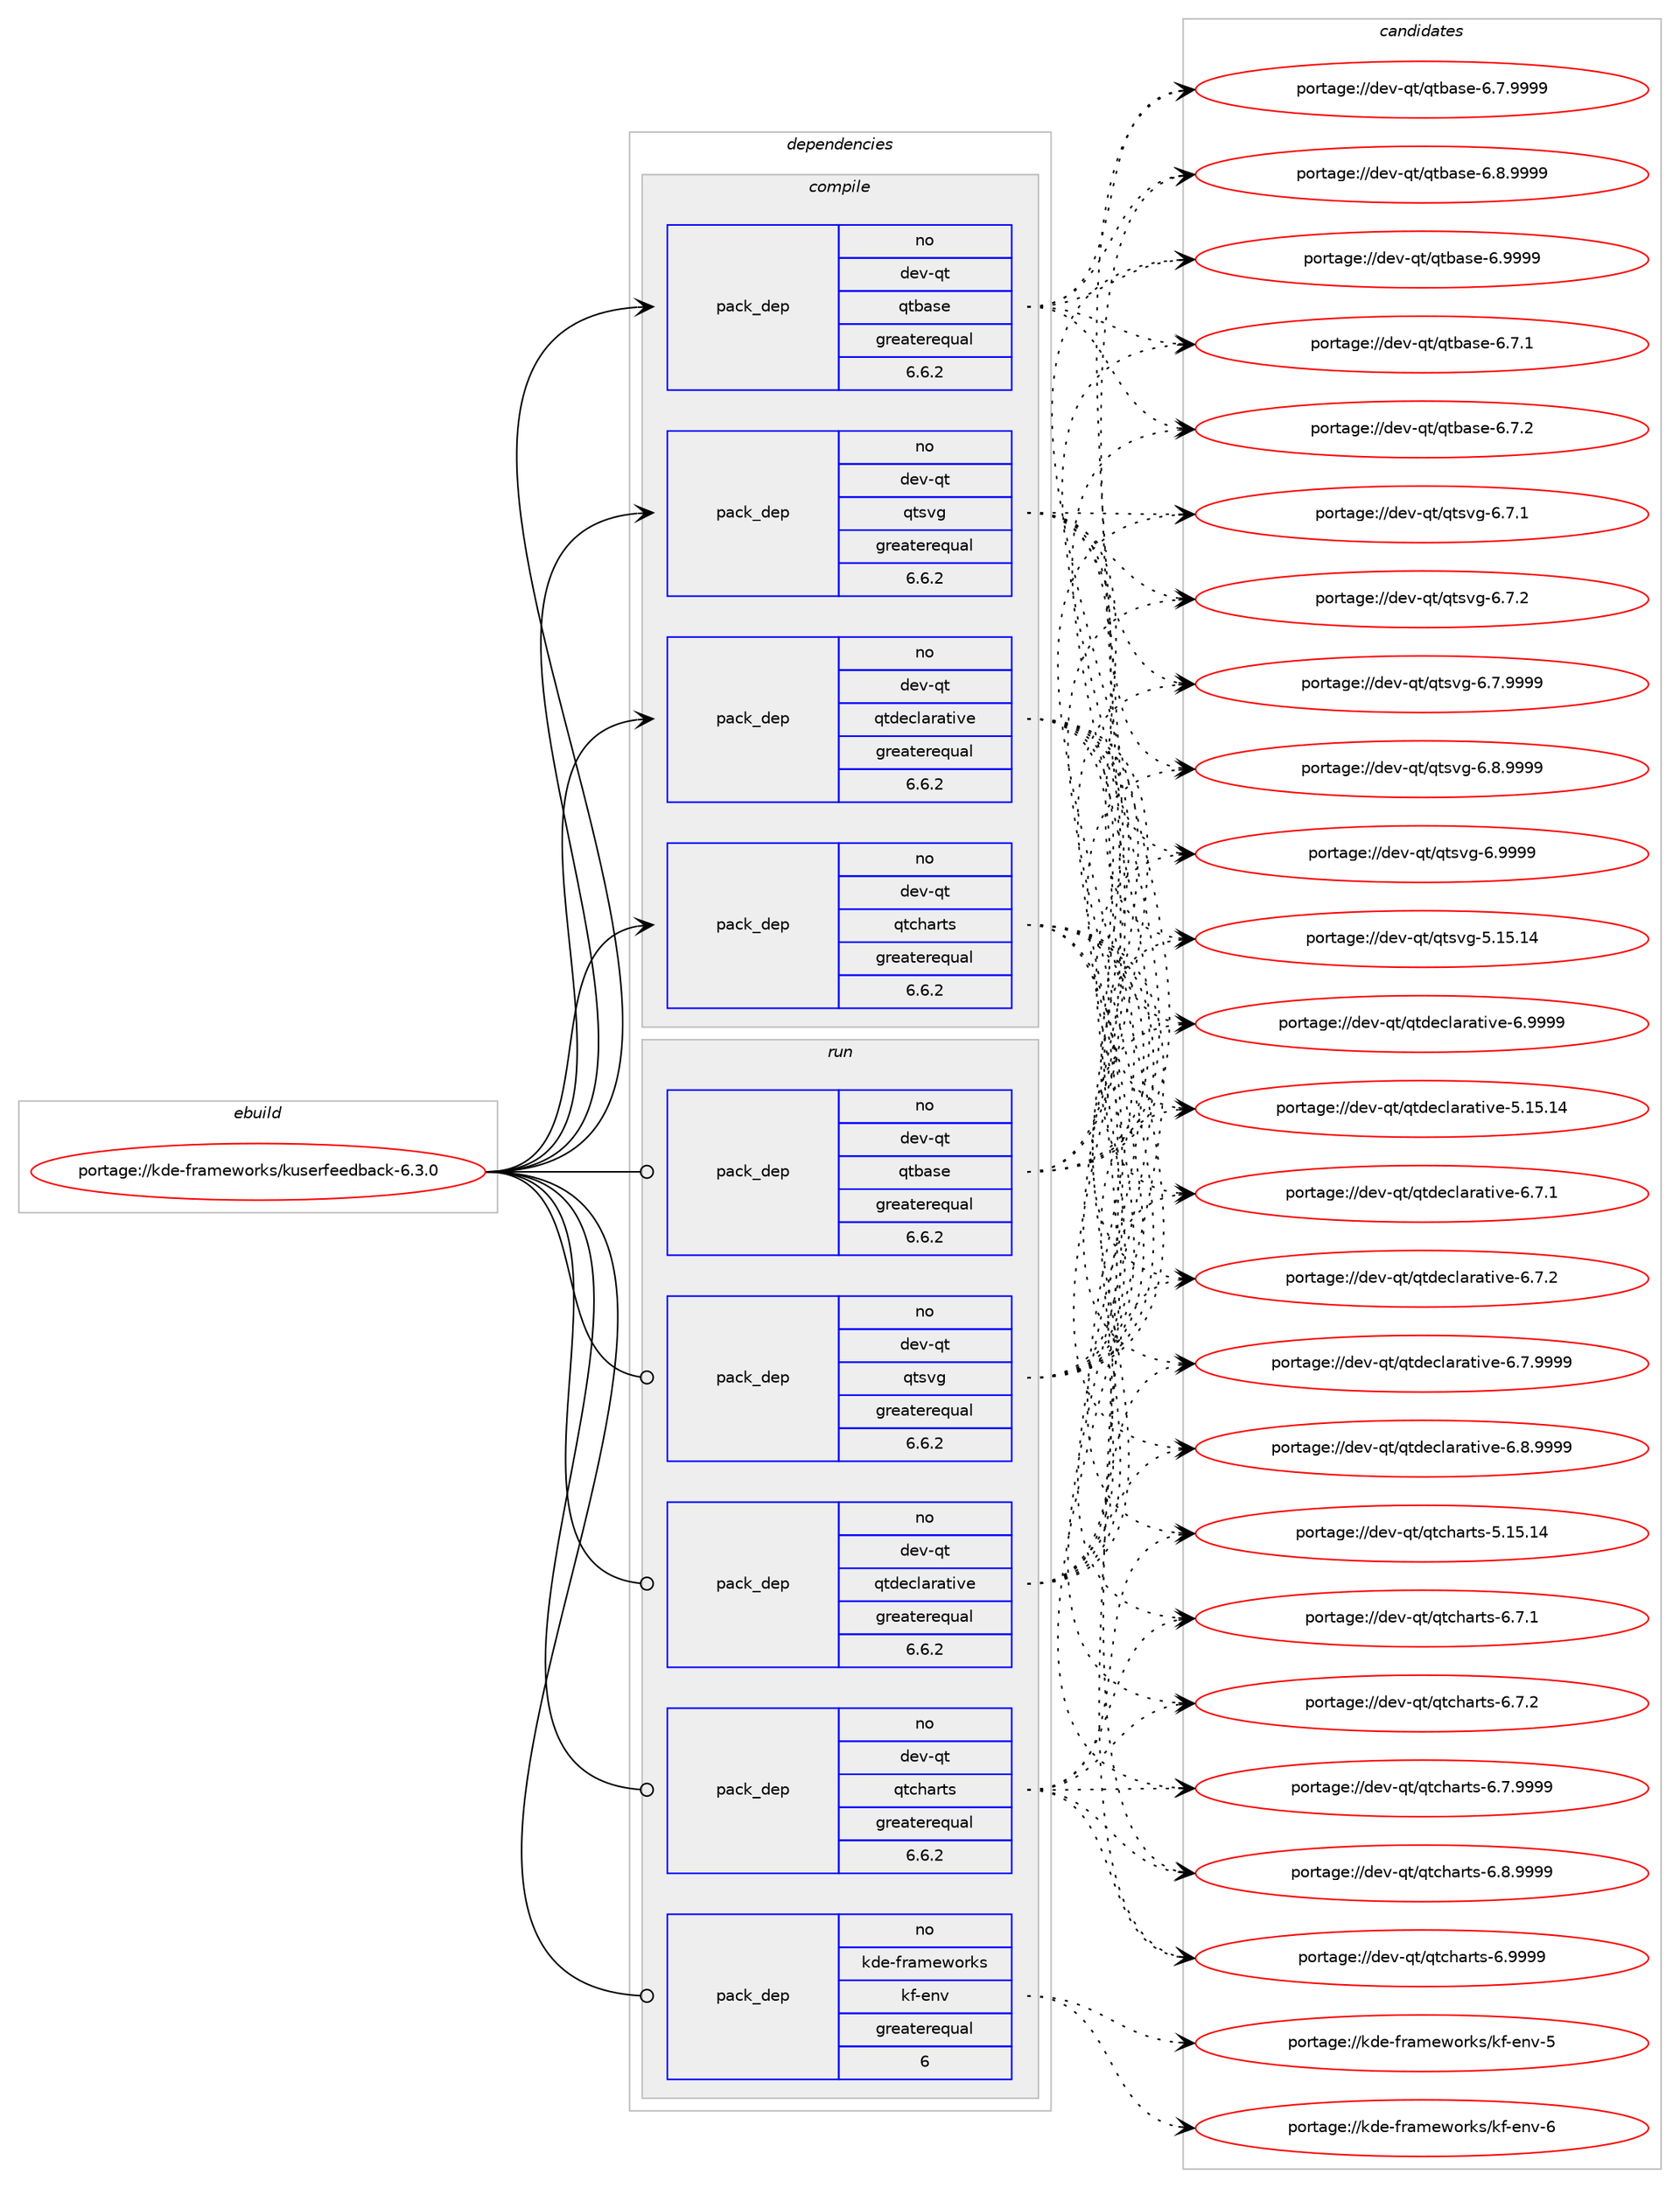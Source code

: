 digraph prolog {

# *************
# Graph options
# *************

newrank=true;
concentrate=true;
compound=true;
graph [rankdir=LR,fontname=Helvetica,fontsize=10,ranksep=1.5];#, ranksep=2.5, nodesep=0.2];
edge  [arrowhead=vee];
node  [fontname=Helvetica,fontsize=10];

# **********
# The ebuild
# **********

subgraph cluster_leftcol {
color=gray;
rank=same;
label=<<i>ebuild</i>>;
id [label="portage://kde-frameworks/kuserfeedback-6.3.0", color=red, width=4, href="../kde-frameworks/kuserfeedback-6.3.0.svg"];
}

# ****************
# The dependencies
# ****************

subgraph cluster_midcol {
color=gray;
label=<<i>dependencies</i>>;
subgraph cluster_compile {
fillcolor="#eeeeee";
style=filled;
label=<<i>compile</i>>;
subgraph pack69182 {
dependency137817 [label=<<TABLE BORDER="0" CELLBORDER="1" CELLSPACING="0" CELLPADDING="4" WIDTH="220"><TR><TD ROWSPAN="6" CELLPADDING="30">pack_dep</TD></TR><TR><TD WIDTH="110">no</TD></TR><TR><TD>dev-qt</TD></TR><TR><TD>qtbase</TD></TR><TR><TD>greaterequal</TD></TR><TR><TD>6.6.2</TD></TR></TABLE>>, shape=none, color=blue];
}
id:e -> dependency137817:w [weight=20,style="solid",arrowhead="vee"];
# *** BEGIN UNKNOWN DEPENDENCY TYPE (TODO) ***
# id -> package_dependency(portage://kde-frameworks/kuserfeedback-6.3.0,install,no,dev-qt,qtbase,none,[,,],[slot(6)],[])
# *** END UNKNOWN DEPENDENCY TYPE (TODO) ***

subgraph pack69183 {
dependency137818 [label=<<TABLE BORDER="0" CELLBORDER="1" CELLSPACING="0" CELLPADDING="4" WIDTH="220"><TR><TD ROWSPAN="6" CELLPADDING="30">pack_dep</TD></TR><TR><TD WIDTH="110">no</TD></TR><TR><TD>dev-qt</TD></TR><TR><TD>qtcharts</TD></TR><TR><TD>greaterequal</TD></TR><TR><TD>6.6.2</TD></TR></TABLE>>, shape=none, color=blue];
}
id:e -> dependency137818:w [weight=20,style="solid",arrowhead="vee"];
subgraph pack69184 {
dependency137819 [label=<<TABLE BORDER="0" CELLBORDER="1" CELLSPACING="0" CELLPADDING="4" WIDTH="220"><TR><TD ROWSPAN="6" CELLPADDING="30">pack_dep</TD></TR><TR><TD WIDTH="110">no</TD></TR><TR><TD>dev-qt</TD></TR><TR><TD>qtdeclarative</TD></TR><TR><TD>greaterequal</TD></TR><TR><TD>6.6.2</TD></TR></TABLE>>, shape=none, color=blue];
}
id:e -> dependency137819:w [weight=20,style="solid",arrowhead="vee"];
subgraph pack69185 {
dependency137820 [label=<<TABLE BORDER="0" CELLBORDER="1" CELLSPACING="0" CELLPADDING="4" WIDTH="220"><TR><TD ROWSPAN="6" CELLPADDING="30">pack_dep</TD></TR><TR><TD WIDTH="110">no</TD></TR><TR><TD>dev-qt</TD></TR><TR><TD>qtsvg</TD></TR><TR><TD>greaterequal</TD></TR><TR><TD>6.6.2</TD></TR></TABLE>>, shape=none, color=blue];
}
id:e -> dependency137820:w [weight=20,style="solid",arrowhead="vee"];
}
subgraph cluster_compileandrun {
fillcolor="#eeeeee";
style=filled;
label=<<i>compile and run</i>>;
}
subgraph cluster_run {
fillcolor="#eeeeee";
style=filled;
label=<<i>run</i>>;
subgraph pack69186 {
dependency137821 [label=<<TABLE BORDER="0" CELLBORDER="1" CELLSPACING="0" CELLPADDING="4" WIDTH="220"><TR><TD ROWSPAN="6" CELLPADDING="30">pack_dep</TD></TR><TR><TD WIDTH="110">no</TD></TR><TR><TD>dev-qt</TD></TR><TR><TD>qtbase</TD></TR><TR><TD>greaterequal</TD></TR><TR><TD>6.6.2</TD></TR></TABLE>>, shape=none, color=blue];
}
id:e -> dependency137821:w [weight=20,style="solid",arrowhead="odot"];
# *** BEGIN UNKNOWN DEPENDENCY TYPE (TODO) ***
# id -> package_dependency(portage://kde-frameworks/kuserfeedback-6.3.0,run,no,dev-qt,qtbase,none,[,,],[slot(6)],[])
# *** END UNKNOWN DEPENDENCY TYPE (TODO) ***

subgraph pack69187 {
dependency137822 [label=<<TABLE BORDER="0" CELLBORDER="1" CELLSPACING="0" CELLPADDING="4" WIDTH="220"><TR><TD ROWSPAN="6" CELLPADDING="30">pack_dep</TD></TR><TR><TD WIDTH="110">no</TD></TR><TR><TD>dev-qt</TD></TR><TR><TD>qtcharts</TD></TR><TR><TD>greaterequal</TD></TR><TR><TD>6.6.2</TD></TR></TABLE>>, shape=none, color=blue];
}
id:e -> dependency137822:w [weight=20,style="solid",arrowhead="odot"];
subgraph pack69188 {
dependency137823 [label=<<TABLE BORDER="0" CELLBORDER="1" CELLSPACING="0" CELLPADDING="4" WIDTH="220"><TR><TD ROWSPAN="6" CELLPADDING="30">pack_dep</TD></TR><TR><TD WIDTH="110">no</TD></TR><TR><TD>dev-qt</TD></TR><TR><TD>qtdeclarative</TD></TR><TR><TD>greaterequal</TD></TR><TR><TD>6.6.2</TD></TR></TABLE>>, shape=none, color=blue];
}
id:e -> dependency137823:w [weight=20,style="solid",arrowhead="odot"];
subgraph pack69189 {
dependency137824 [label=<<TABLE BORDER="0" CELLBORDER="1" CELLSPACING="0" CELLPADDING="4" WIDTH="220"><TR><TD ROWSPAN="6" CELLPADDING="30">pack_dep</TD></TR><TR><TD WIDTH="110">no</TD></TR><TR><TD>dev-qt</TD></TR><TR><TD>qtsvg</TD></TR><TR><TD>greaterequal</TD></TR><TR><TD>6.6.2</TD></TR></TABLE>>, shape=none, color=blue];
}
id:e -> dependency137824:w [weight=20,style="solid",arrowhead="odot"];
subgraph pack69190 {
dependency137825 [label=<<TABLE BORDER="0" CELLBORDER="1" CELLSPACING="0" CELLPADDING="4" WIDTH="220"><TR><TD ROWSPAN="6" CELLPADDING="30">pack_dep</TD></TR><TR><TD WIDTH="110">no</TD></TR><TR><TD>kde-frameworks</TD></TR><TR><TD>kf-env</TD></TR><TR><TD>greaterequal</TD></TR><TR><TD>6</TD></TR></TABLE>>, shape=none, color=blue];
}
id:e -> dependency137825:w [weight=20,style="solid",arrowhead="odot"];
# *** BEGIN UNKNOWN DEPENDENCY TYPE (TODO) ***
# id -> package_dependency(portage://kde-frameworks/kuserfeedback-6.3.0,run,weak,kde-frameworks,kuserfeedback,none,[,,],[slot(5)],[use(disable(kf6compat),negative)])
# *** END UNKNOWN DEPENDENCY TYPE (TODO) ***

}
}

# **************
# The candidates
# **************

subgraph cluster_choices {
rank=same;
color=gray;
label=<<i>candidates</i>>;

subgraph choice69182 {
color=black;
nodesep=1;
choice10010111845113116471131169897115101455446554649 [label="portage://dev-qt/qtbase-6.7.1", color=red, width=4,href="../dev-qt/qtbase-6.7.1.svg"];
choice10010111845113116471131169897115101455446554650 [label="portage://dev-qt/qtbase-6.7.2", color=red, width=4,href="../dev-qt/qtbase-6.7.2.svg"];
choice10010111845113116471131169897115101455446554657575757 [label="portage://dev-qt/qtbase-6.7.9999", color=red, width=4,href="../dev-qt/qtbase-6.7.9999.svg"];
choice10010111845113116471131169897115101455446564657575757 [label="portage://dev-qt/qtbase-6.8.9999", color=red, width=4,href="../dev-qt/qtbase-6.8.9999.svg"];
choice1001011184511311647113116989711510145544657575757 [label="portage://dev-qt/qtbase-6.9999", color=red, width=4,href="../dev-qt/qtbase-6.9999.svg"];
dependency137817:e -> choice10010111845113116471131169897115101455446554649:w [style=dotted,weight="100"];
dependency137817:e -> choice10010111845113116471131169897115101455446554650:w [style=dotted,weight="100"];
dependency137817:e -> choice10010111845113116471131169897115101455446554657575757:w [style=dotted,weight="100"];
dependency137817:e -> choice10010111845113116471131169897115101455446564657575757:w [style=dotted,weight="100"];
dependency137817:e -> choice1001011184511311647113116989711510145544657575757:w [style=dotted,weight="100"];
}
subgraph choice69183 {
color=black;
nodesep=1;
choice100101118451131164711311699104971141161154553464953464952 [label="portage://dev-qt/qtcharts-5.15.14", color=red, width=4,href="../dev-qt/qtcharts-5.15.14.svg"];
choice10010111845113116471131169910497114116115455446554649 [label="portage://dev-qt/qtcharts-6.7.1", color=red, width=4,href="../dev-qt/qtcharts-6.7.1.svg"];
choice10010111845113116471131169910497114116115455446554650 [label="portage://dev-qt/qtcharts-6.7.2", color=red, width=4,href="../dev-qt/qtcharts-6.7.2.svg"];
choice10010111845113116471131169910497114116115455446554657575757 [label="portage://dev-qt/qtcharts-6.7.9999", color=red, width=4,href="../dev-qt/qtcharts-6.7.9999.svg"];
choice10010111845113116471131169910497114116115455446564657575757 [label="portage://dev-qt/qtcharts-6.8.9999", color=red, width=4,href="../dev-qt/qtcharts-6.8.9999.svg"];
choice1001011184511311647113116991049711411611545544657575757 [label="portage://dev-qt/qtcharts-6.9999", color=red, width=4,href="../dev-qt/qtcharts-6.9999.svg"];
dependency137818:e -> choice100101118451131164711311699104971141161154553464953464952:w [style=dotted,weight="100"];
dependency137818:e -> choice10010111845113116471131169910497114116115455446554649:w [style=dotted,weight="100"];
dependency137818:e -> choice10010111845113116471131169910497114116115455446554650:w [style=dotted,weight="100"];
dependency137818:e -> choice10010111845113116471131169910497114116115455446554657575757:w [style=dotted,weight="100"];
dependency137818:e -> choice10010111845113116471131169910497114116115455446564657575757:w [style=dotted,weight="100"];
dependency137818:e -> choice1001011184511311647113116991049711411611545544657575757:w [style=dotted,weight="100"];
}
subgraph choice69184 {
color=black;
nodesep=1;
choice10010111845113116471131161001019910897114971161051181014553464953464952 [label="portage://dev-qt/qtdeclarative-5.15.14", color=red, width=4,href="../dev-qt/qtdeclarative-5.15.14.svg"];
choice1001011184511311647113116100101991089711497116105118101455446554649 [label="portage://dev-qt/qtdeclarative-6.7.1", color=red, width=4,href="../dev-qt/qtdeclarative-6.7.1.svg"];
choice1001011184511311647113116100101991089711497116105118101455446554650 [label="portage://dev-qt/qtdeclarative-6.7.2", color=red, width=4,href="../dev-qt/qtdeclarative-6.7.2.svg"];
choice1001011184511311647113116100101991089711497116105118101455446554657575757 [label="portage://dev-qt/qtdeclarative-6.7.9999", color=red, width=4,href="../dev-qt/qtdeclarative-6.7.9999.svg"];
choice1001011184511311647113116100101991089711497116105118101455446564657575757 [label="portage://dev-qt/qtdeclarative-6.8.9999", color=red, width=4,href="../dev-qt/qtdeclarative-6.8.9999.svg"];
choice100101118451131164711311610010199108971149711610511810145544657575757 [label="portage://dev-qt/qtdeclarative-6.9999", color=red, width=4,href="../dev-qt/qtdeclarative-6.9999.svg"];
dependency137819:e -> choice10010111845113116471131161001019910897114971161051181014553464953464952:w [style=dotted,weight="100"];
dependency137819:e -> choice1001011184511311647113116100101991089711497116105118101455446554649:w [style=dotted,weight="100"];
dependency137819:e -> choice1001011184511311647113116100101991089711497116105118101455446554650:w [style=dotted,weight="100"];
dependency137819:e -> choice1001011184511311647113116100101991089711497116105118101455446554657575757:w [style=dotted,weight="100"];
dependency137819:e -> choice1001011184511311647113116100101991089711497116105118101455446564657575757:w [style=dotted,weight="100"];
dependency137819:e -> choice100101118451131164711311610010199108971149711610511810145544657575757:w [style=dotted,weight="100"];
}
subgraph choice69185 {
color=black;
nodesep=1;
choice10010111845113116471131161151181034553464953464952 [label="portage://dev-qt/qtsvg-5.15.14", color=red, width=4,href="../dev-qt/qtsvg-5.15.14.svg"];
choice1001011184511311647113116115118103455446554649 [label="portage://dev-qt/qtsvg-6.7.1", color=red, width=4,href="../dev-qt/qtsvg-6.7.1.svg"];
choice1001011184511311647113116115118103455446554650 [label="portage://dev-qt/qtsvg-6.7.2", color=red, width=4,href="../dev-qt/qtsvg-6.7.2.svg"];
choice1001011184511311647113116115118103455446554657575757 [label="portage://dev-qt/qtsvg-6.7.9999", color=red, width=4,href="../dev-qt/qtsvg-6.7.9999.svg"];
choice1001011184511311647113116115118103455446564657575757 [label="portage://dev-qt/qtsvg-6.8.9999", color=red, width=4,href="../dev-qt/qtsvg-6.8.9999.svg"];
choice100101118451131164711311611511810345544657575757 [label="portage://dev-qt/qtsvg-6.9999", color=red, width=4,href="../dev-qt/qtsvg-6.9999.svg"];
dependency137820:e -> choice10010111845113116471131161151181034553464953464952:w [style=dotted,weight="100"];
dependency137820:e -> choice1001011184511311647113116115118103455446554649:w [style=dotted,weight="100"];
dependency137820:e -> choice1001011184511311647113116115118103455446554650:w [style=dotted,weight="100"];
dependency137820:e -> choice1001011184511311647113116115118103455446554657575757:w [style=dotted,weight="100"];
dependency137820:e -> choice1001011184511311647113116115118103455446564657575757:w [style=dotted,weight="100"];
dependency137820:e -> choice100101118451131164711311611511810345544657575757:w [style=dotted,weight="100"];
}
subgraph choice69186 {
color=black;
nodesep=1;
choice10010111845113116471131169897115101455446554649 [label="portage://dev-qt/qtbase-6.7.1", color=red, width=4,href="../dev-qt/qtbase-6.7.1.svg"];
choice10010111845113116471131169897115101455446554650 [label="portage://dev-qt/qtbase-6.7.2", color=red, width=4,href="../dev-qt/qtbase-6.7.2.svg"];
choice10010111845113116471131169897115101455446554657575757 [label="portage://dev-qt/qtbase-6.7.9999", color=red, width=4,href="../dev-qt/qtbase-6.7.9999.svg"];
choice10010111845113116471131169897115101455446564657575757 [label="portage://dev-qt/qtbase-6.8.9999", color=red, width=4,href="../dev-qt/qtbase-6.8.9999.svg"];
choice1001011184511311647113116989711510145544657575757 [label="portage://dev-qt/qtbase-6.9999", color=red, width=4,href="../dev-qt/qtbase-6.9999.svg"];
dependency137821:e -> choice10010111845113116471131169897115101455446554649:w [style=dotted,weight="100"];
dependency137821:e -> choice10010111845113116471131169897115101455446554650:w [style=dotted,weight="100"];
dependency137821:e -> choice10010111845113116471131169897115101455446554657575757:w [style=dotted,weight="100"];
dependency137821:e -> choice10010111845113116471131169897115101455446564657575757:w [style=dotted,weight="100"];
dependency137821:e -> choice1001011184511311647113116989711510145544657575757:w [style=dotted,weight="100"];
}
subgraph choice69187 {
color=black;
nodesep=1;
choice100101118451131164711311699104971141161154553464953464952 [label="portage://dev-qt/qtcharts-5.15.14", color=red, width=4,href="../dev-qt/qtcharts-5.15.14.svg"];
choice10010111845113116471131169910497114116115455446554649 [label="portage://dev-qt/qtcharts-6.7.1", color=red, width=4,href="../dev-qt/qtcharts-6.7.1.svg"];
choice10010111845113116471131169910497114116115455446554650 [label="portage://dev-qt/qtcharts-6.7.2", color=red, width=4,href="../dev-qt/qtcharts-6.7.2.svg"];
choice10010111845113116471131169910497114116115455446554657575757 [label="portage://dev-qt/qtcharts-6.7.9999", color=red, width=4,href="../dev-qt/qtcharts-6.7.9999.svg"];
choice10010111845113116471131169910497114116115455446564657575757 [label="portage://dev-qt/qtcharts-6.8.9999", color=red, width=4,href="../dev-qt/qtcharts-6.8.9999.svg"];
choice1001011184511311647113116991049711411611545544657575757 [label="portage://dev-qt/qtcharts-6.9999", color=red, width=4,href="../dev-qt/qtcharts-6.9999.svg"];
dependency137822:e -> choice100101118451131164711311699104971141161154553464953464952:w [style=dotted,weight="100"];
dependency137822:e -> choice10010111845113116471131169910497114116115455446554649:w [style=dotted,weight="100"];
dependency137822:e -> choice10010111845113116471131169910497114116115455446554650:w [style=dotted,weight="100"];
dependency137822:e -> choice10010111845113116471131169910497114116115455446554657575757:w [style=dotted,weight="100"];
dependency137822:e -> choice10010111845113116471131169910497114116115455446564657575757:w [style=dotted,weight="100"];
dependency137822:e -> choice1001011184511311647113116991049711411611545544657575757:w [style=dotted,weight="100"];
}
subgraph choice69188 {
color=black;
nodesep=1;
choice10010111845113116471131161001019910897114971161051181014553464953464952 [label="portage://dev-qt/qtdeclarative-5.15.14", color=red, width=4,href="../dev-qt/qtdeclarative-5.15.14.svg"];
choice1001011184511311647113116100101991089711497116105118101455446554649 [label="portage://dev-qt/qtdeclarative-6.7.1", color=red, width=4,href="../dev-qt/qtdeclarative-6.7.1.svg"];
choice1001011184511311647113116100101991089711497116105118101455446554650 [label="portage://dev-qt/qtdeclarative-6.7.2", color=red, width=4,href="../dev-qt/qtdeclarative-6.7.2.svg"];
choice1001011184511311647113116100101991089711497116105118101455446554657575757 [label="portage://dev-qt/qtdeclarative-6.7.9999", color=red, width=4,href="../dev-qt/qtdeclarative-6.7.9999.svg"];
choice1001011184511311647113116100101991089711497116105118101455446564657575757 [label="portage://dev-qt/qtdeclarative-6.8.9999", color=red, width=4,href="../dev-qt/qtdeclarative-6.8.9999.svg"];
choice100101118451131164711311610010199108971149711610511810145544657575757 [label="portage://dev-qt/qtdeclarative-6.9999", color=red, width=4,href="../dev-qt/qtdeclarative-6.9999.svg"];
dependency137823:e -> choice10010111845113116471131161001019910897114971161051181014553464953464952:w [style=dotted,weight="100"];
dependency137823:e -> choice1001011184511311647113116100101991089711497116105118101455446554649:w [style=dotted,weight="100"];
dependency137823:e -> choice1001011184511311647113116100101991089711497116105118101455446554650:w [style=dotted,weight="100"];
dependency137823:e -> choice1001011184511311647113116100101991089711497116105118101455446554657575757:w [style=dotted,weight="100"];
dependency137823:e -> choice1001011184511311647113116100101991089711497116105118101455446564657575757:w [style=dotted,weight="100"];
dependency137823:e -> choice100101118451131164711311610010199108971149711610511810145544657575757:w [style=dotted,weight="100"];
}
subgraph choice69189 {
color=black;
nodesep=1;
choice10010111845113116471131161151181034553464953464952 [label="portage://dev-qt/qtsvg-5.15.14", color=red, width=4,href="../dev-qt/qtsvg-5.15.14.svg"];
choice1001011184511311647113116115118103455446554649 [label="portage://dev-qt/qtsvg-6.7.1", color=red, width=4,href="../dev-qt/qtsvg-6.7.1.svg"];
choice1001011184511311647113116115118103455446554650 [label="portage://dev-qt/qtsvg-6.7.2", color=red, width=4,href="../dev-qt/qtsvg-6.7.2.svg"];
choice1001011184511311647113116115118103455446554657575757 [label="portage://dev-qt/qtsvg-6.7.9999", color=red, width=4,href="../dev-qt/qtsvg-6.7.9999.svg"];
choice1001011184511311647113116115118103455446564657575757 [label="portage://dev-qt/qtsvg-6.8.9999", color=red, width=4,href="../dev-qt/qtsvg-6.8.9999.svg"];
choice100101118451131164711311611511810345544657575757 [label="portage://dev-qt/qtsvg-6.9999", color=red, width=4,href="../dev-qt/qtsvg-6.9999.svg"];
dependency137824:e -> choice10010111845113116471131161151181034553464953464952:w [style=dotted,weight="100"];
dependency137824:e -> choice1001011184511311647113116115118103455446554649:w [style=dotted,weight="100"];
dependency137824:e -> choice1001011184511311647113116115118103455446554650:w [style=dotted,weight="100"];
dependency137824:e -> choice1001011184511311647113116115118103455446554657575757:w [style=dotted,weight="100"];
dependency137824:e -> choice1001011184511311647113116115118103455446564657575757:w [style=dotted,weight="100"];
dependency137824:e -> choice100101118451131164711311611511810345544657575757:w [style=dotted,weight="100"];
}
subgraph choice69190 {
color=black;
nodesep=1;
choice107100101451021149710910111911111410711547107102451011101184553 [label="portage://kde-frameworks/kf-env-5", color=red, width=4,href="../kde-frameworks/kf-env-5.svg"];
choice107100101451021149710910111911111410711547107102451011101184554 [label="portage://kde-frameworks/kf-env-6", color=red, width=4,href="../kde-frameworks/kf-env-6.svg"];
dependency137825:e -> choice107100101451021149710910111911111410711547107102451011101184553:w [style=dotted,weight="100"];
dependency137825:e -> choice107100101451021149710910111911111410711547107102451011101184554:w [style=dotted,weight="100"];
}
}

}
